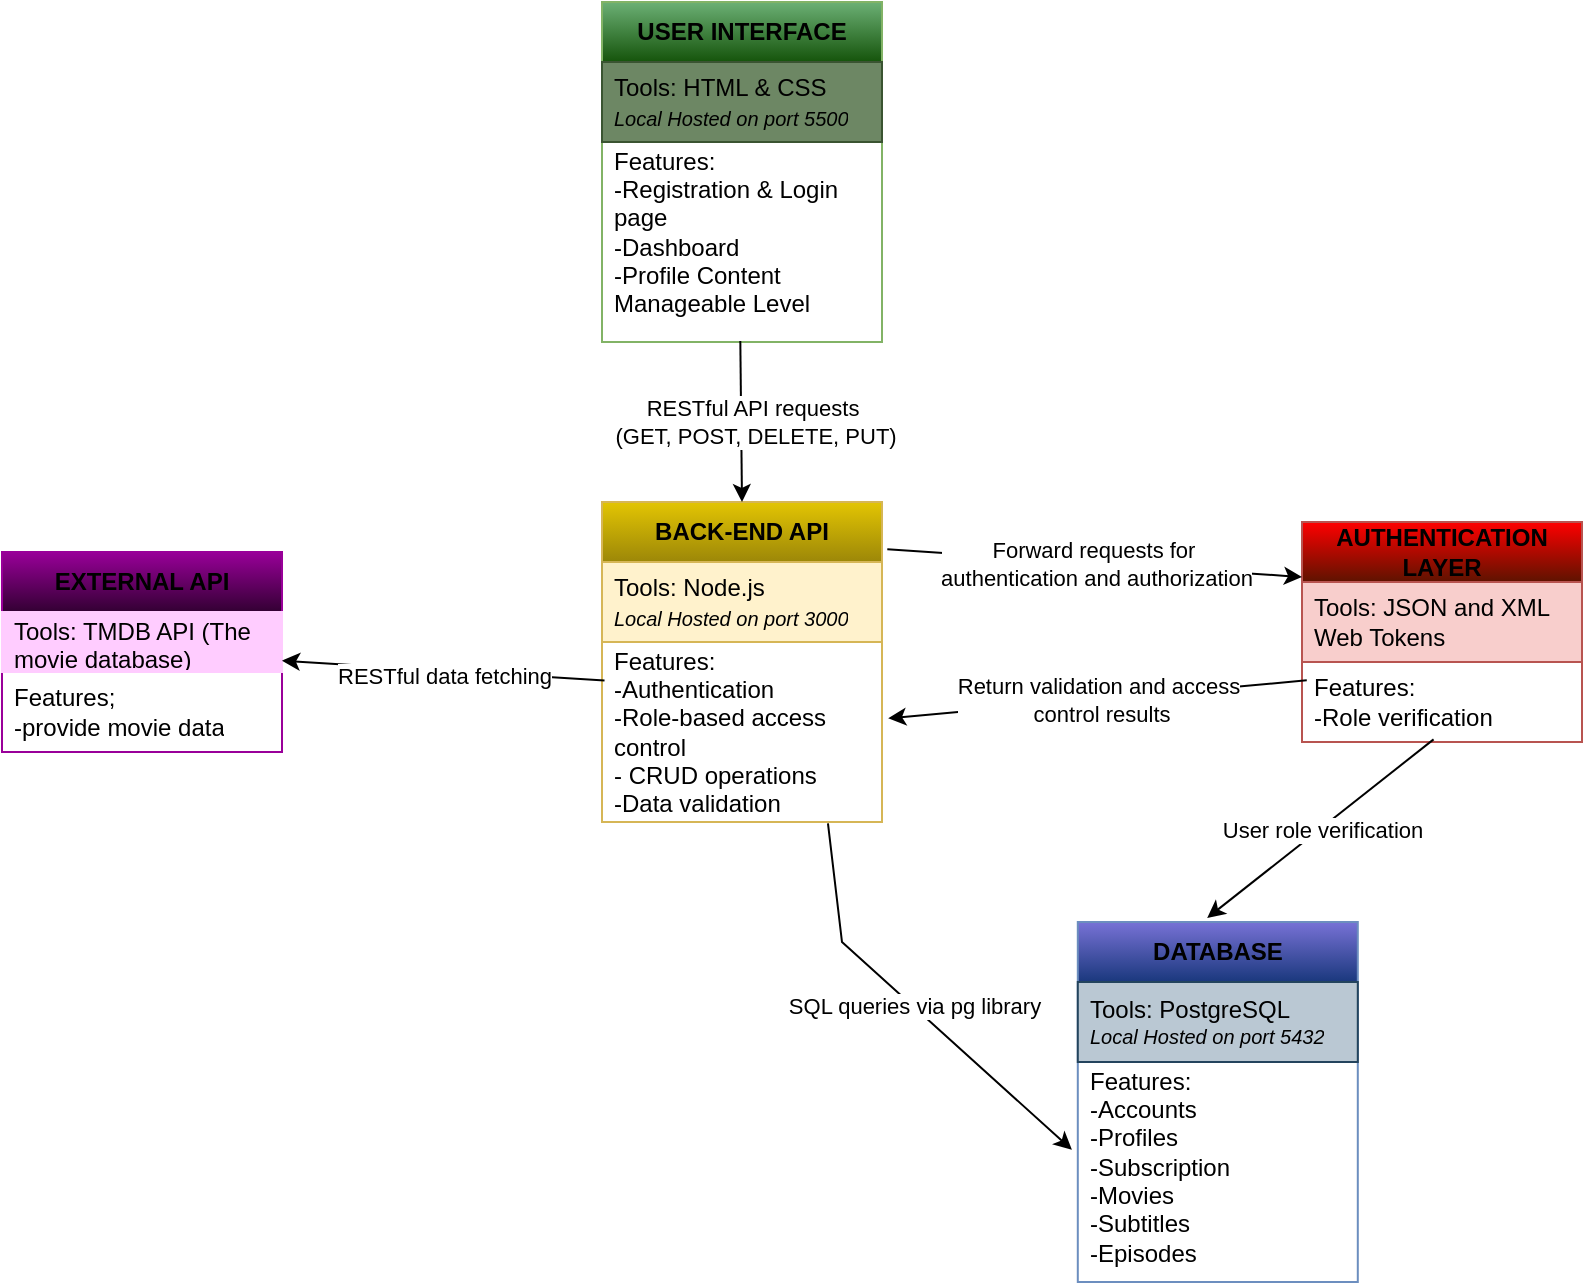 <mxfile version="24.7.17">
  <diagram name="Page-1" id="KEOBn_xRMPJSZYfgFPgV">
    <mxGraphModel dx="840" dy="497" grid="1" gridSize="10" guides="1" tooltips="1" connect="1" arrows="1" fold="1" page="1" pageScale="1" pageWidth="850" pageHeight="1100" math="0" shadow="0">
      <root>
        <mxCell id="0" />
        <mxCell id="1" parent="0" />
        <mxCell id="181EAxW_J127pjRtmNTi-1" value="USER INTERFACE" style="swimlane;fontStyle=1;childLayout=stackLayout;horizontal=1;startSize=30;horizontalStack=0;resizeParent=1;resizeParentMax=0;resizeLast=0;collapsible=1;marginBottom=0;whiteSpace=wrap;html=1;fillColor=#6CB075;gradientColor=#15540B;strokeColor=#82b366;" parent="1" vertex="1">
          <mxGeometry x="330" y="120" width="140" height="170" as="geometry" />
        </mxCell>
        <mxCell id="181EAxW_J127pjRtmNTi-2" value="&lt;font color=&quot;#000000&quot;&gt;Tools: HTML &amp;amp; CSS&lt;/font&gt;&lt;div&gt;&lt;font style=&quot;font-size: 10px;&quot; color=&quot;#000000&quot;&gt;&lt;i&gt;Local Hosted on port 5500&lt;/i&gt;&lt;/font&gt;&lt;/div&gt;" style="text;strokeColor=#3A5431;fillColor=#6d8764;align=left;verticalAlign=middle;spacingLeft=4;spacingRight=4;overflow=hidden;points=[[0,0.5],[1,0.5]];portConstraint=eastwest;rotatable=0;whiteSpace=wrap;html=1;fontColor=#ffffff;" parent="181EAxW_J127pjRtmNTi-1" vertex="1">
          <mxGeometry y="30" width="140" height="40" as="geometry" />
        </mxCell>
        <mxCell id="181EAxW_J127pjRtmNTi-3" value="Features:&amp;nbsp;&lt;div&gt;-Registration &amp;amp; Login page&lt;/div&gt;&lt;div&gt;-Dashboard&lt;/div&gt;&lt;div&gt;-Profile Content Manageable Level&lt;/div&gt;&lt;div&gt;&lt;br&gt;&lt;/div&gt;" style="text;strokeColor=none;fillColor=none;align=left;verticalAlign=middle;spacingLeft=4;spacingRight=4;overflow=hidden;points=[[0,0.5],[1,0.5]];portConstraint=eastwest;rotatable=0;whiteSpace=wrap;html=1;" parent="181EAxW_J127pjRtmNTi-1" vertex="1">
          <mxGeometry y="70" width="140" height="100" as="geometry" />
        </mxCell>
        <mxCell id="181EAxW_J127pjRtmNTi-6" value="&lt;b&gt;BACK-END API&lt;/b&gt;" style="swimlane;fontStyle=0;childLayout=stackLayout;horizontal=1;startSize=30;horizontalStack=0;resizeParent=1;resizeParentMax=0;resizeLast=0;collapsible=1;marginBottom=0;whiteSpace=wrap;html=1;fillColor=#E3C503;gradientColor=#9C8708;strokeColor=#d6b656;" parent="1" vertex="1">
          <mxGeometry x="330" y="370" width="140" height="160" as="geometry" />
        </mxCell>
        <mxCell id="181EAxW_J127pjRtmNTi-7" value="Tools: Node.js&lt;div&gt;&lt;font style=&quot;font-size: 10px;&quot;&gt;&lt;i&gt;Local Hosted on port 3000&lt;/i&gt;&lt;/font&gt;&lt;/div&gt;" style="text;strokeColor=#d6b656;fillColor=#fff2cc;align=left;verticalAlign=middle;spacingLeft=4;spacingRight=4;overflow=hidden;points=[[0,0.5],[1,0.5]];portConstraint=eastwest;rotatable=0;whiteSpace=wrap;html=1;fontColor=#000000;" parent="181EAxW_J127pjRtmNTi-6" vertex="1">
          <mxGeometry y="30" width="140" height="40" as="geometry" />
        </mxCell>
        <mxCell id="181EAxW_J127pjRtmNTi-8" value="Features:&amp;nbsp;&lt;div&gt;-Authentication&lt;/div&gt;&lt;div&gt;-Role-based access control&lt;/div&gt;&lt;div&gt;- CRUD operations&lt;/div&gt;&lt;div&gt;-Data validation&lt;/div&gt;&lt;div&gt;&lt;br&gt;&lt;/div&gt;" style="text;strokeColor=none;fillColor=none;align=left;verticalAlign=middle;spacingLeft=4;spacingRight=4;overflow=hidden;points=[[0,0.5],[1,0.5]];portConstraint=eastwest;rotatable=0;whiteSpace=wrap;html=1;" parent="181EAxW_J127pjRtmNTi-6" vertex="1">
          <mxGeometry y="70" width="140" height="90" as="geometry" />
        </mxCell>
        <mxCell id="181EAxW_J127pjRtmNTi-10" value="&lt;b&gt;DATABASE&lt;/b&gt;" style="swimlane;fontStyle=0;childLayout=stackLayout;horizontal=1;startSize=30;horizontalStack=0;resizeParent=1;resizeParentMax=0;resizeLast=0;collapsible=1;marginBottom=0;whiteSpace=wrap;html=1;fillColor=#7872D6;gradientColor=#1A387D;strokeColor=#6c8ebf;" parent="1" vertex="1">
          <mxGeometry x="567.9" y="580" width="140" height="180" as="geometry" />
        </mxCell>
        <mxCell id="181EAxW_J127pjRtmNTi-11" value="Tools: PostgreSQL&lt;div style=&quot;font-size: 10px;&quot;&gt;&lt;i&gt;Local Hosted on port 5432&lt;/i&gt;&lt;/div&gt;" style="text;strokeColor=#23445d;fillColor=#bac8d3;align=left;verticalAlign=middle;spacingLeft=4;spacingRight=4;overflow=hidden;points=[[0,0.5],[1,0.5]];portConstraint=eastwest;rotatable=0;whiteSpace=wrap;html=1;fontColor=#000000;" parent="181EAxW_J127pjRtmNTi-10" vertex="1">
          <mxGeometry y="30" width="140" height="40" as="geometry" />
        </mxCell>
        <mxCell id="181EAxW_J127pjRtmNTi-12" value="Features:&lt;div&gt;-Accounts&lt;/div&gt;&lt;div&gt;-Profiles&lt;/div&gt;&lt;div&gt;-Subscription&lt;/div&gt;&lt;div&gt;-Movies&lt;/div&gt;&lt;div&gt;-Subtitles&lt;/div&gt;&lt;div&gt;-Episodes&lt;/div&gt;&lt;div&gt;-&lt;/div&gt;" style="text;strokeColor=none;fillColor=none;align=left;verticalAlign=middle;spacingLeft=4;spacingRight=4;overflow=hidden;points=[[0,0.5],[1,0.5]];portConstraint=eastwest;rotatable=0;whiteSpace=wrap;html=1;" parent="181EAxW_J127pjRtmNTi-10" vertex="1">
          <mxGeometry y="70" width="140" height="110" as="geometry" />
        </mxCell>
        <mxCell id="181EAxW_J127pjRtmNTi-14" value="&lt;b&gt;EXTERNAL API&lt;/b&gt;" style="swimlane;fontStyle=0;childLayout=stackLayout;horizontal=1;startSize=30;horizontalStack=0;resizeParent=1;resizeParentMax=0;resizeLast=0;collapsible=1;marginBottom=0;whiteSpace=wrap;html=1;fillColor=#990099;gradientColor=#330033;strokeColor=#990099;" parent="1" vertex="1">
          <mxGeometry x="30" y="395" width="140" height="100" as="geometry" />
        </mxCell>
        <mxCell id="181EAxW_J127pjRtmNTi-15" value="Tools: TMDB API (The movie database)" style="text;strokeColor=#FFCCFF;fillColor=#FFCCFF;align=left;verticalAlign=middle;spacingLeft=4;spacingRight=4;overflow=hidden;points=[[0,0.5],[1,0.5]];portConstraint=eastwest;rotatable=0;whiteSpace=wrap;html=1;fontColor=#000000;" parent="181EAxW_J127pjRtmNTi-14" vertex="1">
          <mxGeometry y="30" width="140" height="30" as="geometry" />
        </mxCell>
        <mxCell id="181EAxW_J127pjRtmNTi-16" value="Features;&lt;div&gt;-provide movie data&lt;/div&gt;" style="text;strokeColor=none;fillColor=none;align=left;verticalAlign=middle;spacingLeft=4;spacingRight=4;overflow=hidden;points=[[0,0.5],[1,0.5]];portConstraint=eastwest;rotatable=0;whiteSpace=wrap;html=1;" parent="181EAxW_J127pjRtmNTi-14" vertex="1">
          <mxGeometry y="60" width="140" height="40" as="geometry" />
        </mxCell>
        <mxCell id="181EAxW_J127pjRtmNTi-18" value="&lt;b&gt;AUTHENTICATION LAYER&lt;/b&gt;" style="swimlane;fontStyle=0;childLayout=stackLayout;horizontal=1;startSize=30;horizontalStack=0;resizeParent=1;resizeParentMax=0;resizeLast=0;collapsible=1;marginBottom=0;whiteSpace=wrap;html=1;fillColor=#FF0000;gradientColor=#5E1300;strokeColor=#b85450;" parent="1" vertex="1">
          <mxGeometry x="680" y="380" width="140" height="110" as="geometry" />
        </mxCell>
        <mxCell id="181EAxW_J127pjRtmNTi-19" value="Tools: JSON and XML Web Tokens" style="text;strokeColor=#b85450;fillColor=#f8cecc;align=left;verticalAlign=middle;spacingLeft=4;spacingRight=4;overflow=hidden;points=[[0,0.5],[1,0.5]];portConstraint=eastwest;rotatable=0;whiteSpace=wrap;html=1;fontColor=#000000;" parent="181EAxW_J127pjRtmNTi-18" vertex="1">
          <mxGeometry y="30" width="140" height="40" as="geometry" />
        </mxCell>
        <mxCell id="181EAxW_J127pjRtmNTi-20" value="Features:&lt;div&gt;-Role verification&lt;/div&gt;" style="text;strokeColor=none;fillColor=none;align=left;verticalAlign=middle;spacingLeft=4;spacingRight=4;overflow=hidden;points=[[0,0.5],[1,0.5]];portConstraint=eastwest;rotatable=0;whiteSpace=wrap;html=1;" parent="181EAxW_J127pjRtmNTi-18" vertex="1">
          <mxGeometry y="70" width="140" height="40" as="geometry" />
        </mxCell>
        <mxCell id="181EAxW_J127pjRtmNTi-35" value="" style="endArrow=classic;html=1;rounded=0;entryX=-0.021;entryY=0.399;entryDx=0;entryDy=0;entryPerimeter=0;exitX=0.807;exitY=1.008;exitDx=0;exitDy=0;exitPerimeter=0;" parent="1" source="181EAxW_J127pjRtmNTi-8" target="181EAxW_J127pjRtmNTi-12" edge="1">
          <mxGeometry relative="1" as="geometry">
            <mxPoint x="507.9" y="480" as="sourcePoint" />
            <mxPoint x="607.9" y="480" as="targetPoint" />
            <Array as="points">
              <mxPoint x="450" y="590" />
            </Array>
          </mxGeometry>
        </mxCell>
        <mxCell id="181EAxW_J127pjRtmNTi-36" value="SQL queries via pg library" style="edgeLabel;resizable=0;html=1;;align=center;verticalAlign=middle;" parent="181EAxW_J127pjRtmNTi-35" connectable="0" vertex="1">
          <mxGeometry relative="1" as="geometry" />
        </mxCell>
        <mxCell id="181EAxW_J127pjRtmNTi-38" value="" style="endArrow=classic;html=1;rounded=0;exitX=0.494;exitY=0.995;exitDx=0;exitDy=0;exitPerimeter=0;entryX=0.5;entryY=0;entryDx=0;entryDy=0;" parent="1" source="181EAxW_J127pjRtmNTi-3" target="181EAxW_J127pjRtmNTi-6" edge="1">
          <mxGeometry relative="1" as="geometry">
            <mxPoint x="407.9" y="340" as="sourcePoint" />
            <mxPoint x="507.9" y="340" as="targetPoint" />
          </mxGeometry>
        </mxCell>
        <mxCell id="181EAxW_J127pjRtmNTi-39" value="RESTful API requests&lt;div&gt;&amp;nbsp;(GET, POST, DELETE, PUT)&lt;/div&gt;" style="edgeLabel;resizable=0;html=1;;align=center;verticalAlign=middle;" parent="181EAxW_J127pjRtmNTi-38" connectable="0" vertex="1">
          <mxGeometry relative="1" as="geometry">
            <mxPoint x="5" as="offset" />
          </mxGeometry>
        </mxCell>
        <mxCell id="181EAxW_J127pjRtmNTi-40" value="" style="endArrow=classic;html=1;rounded=0;exitX=0.009;exitY=0.214;exitDx=0;exitDy=0;exitPerimeter=0;" parent="1" source="181EAxW_J127pjRtmNTi-8" target="181EAxW_J127pjRtmNTi-14" edge="1">
          <mxGeometry relative="1" as="geometry">
            <mxPoint x="377.9" y="460" as="sourcePoint" />
            <mxPoint x="200.0" y="403.87" as="targetPoint" />
          </mxGeometry>
        </mxCell>
        <mxCell id="181EAxW_J127pjRtmNTi-41" value="RESTful data fetching&lt;div&gt;&lt;br&gt;&lt;/div&gt;" style="edgeLabel;resizable=0;html=1;;align=center;verticalAlign=middle;" parent="181EAxW_J127pjRtmNTi-40" connectable="0" vertex="1">
          <mxGeometry relative="1" as="geometry">
            <mxPoint y="9" as="offset" />
          </mxGeometry>
        </mxCell>
        <mxCell id="181EAxW_J127pjRtmNTi-43" value="" style="endArrow=classic;html=1;rounded=0;entryX=0;entryY=0.25;entryDx=0;entryDy=0;exitX=1.019;exitY=0.148;exitDx=0;exitDy=0;exitPerimeter=0;" parent="1" source="181EAxW_J127pjRtmNTi-6" target="181EAxW_J127pjRtmNTi-18" edge="1">
          <mxGeometry relative="1" as="geometry">
            <mxPoint x="507.9" y="420" as="sourcePoint" />
            <mxPoint x="607.9" y="420" as="targetPoint" />
          </mxGeometry>
        </mxCell>
        <mxCell id="181EAxW_J127pjRtmNTi-44" value="Forward requests for&amp;nbsp;&lt;div&gt;authentication and authorization&lt;/div&gt;" style="edgeLabel;resizable=0;html=1;;align=center;verticalAlign=middle;" parent="181EAxW_J127pjRtmNTi-43" connectable="0" vertex="1">
          <mxGeometry relative="1" as="geometry" />
        </mxCell>
        <mxCell id="181EAxW_J127pjRtmNTi-45" value="" style="endArrow=classic;html=1;rounded=0;entryX=0.462;entryY=-0.011;entryDx=0;entryDy=0;entryPerimeter=0;exitX=0.47;exitY=0.967;exitDx=0;exitDy=0;exitPerimeter=0;" parent="1" source="181EAxW_J127pjRtmNTi-20" target="181EAxW_J127pjRtmNTi-10" edge="1">
          <mxGeometry relative="1" as="geometry">
            <mxPoint x="692.9" y="420" as="sourcePoint" />
            <mxPoint x="757.9" y="450" as="targetPoint" />
          </mxGeometry>
        </mxCell>
        <mxCell id="181EAxW_J127pjRtmNTi-46" value="User role verification" style="edgeLabel;resizable=0;html=1;;align=center;verticalAlign=middle;" parent="181EAxW_J127pjRtmNTi-45" connectable="0" vertex="1">
          <mxGeometry relative="1" as="geometry" />
        </mxCell>
        <mxCell id="181EAxW_J127pjRtmNTi-48" value="" style="endArrow=classic;html=1;rounded=0;exitX=0.017;exitY=0.229;exitDx=0;exitDy=0;exitPerimeter=0;entryX=1.022;entryY=0.424;entryDx=0;entryDy=0;entryPerimeter=0;" parent="1" source="181EAxW_J127pjRtmNTi-20" target="181EAxW_J127pjRtmNTi-8" edge="1">
          <mxGeometry relative="1" as="geometry">
            <mxPoint x="540" y="454.57" as="sourcePoint" />
            <mxPoint x="640" y="454.57" as="targetPoint" />
          </mxGeometry>
        </mxCell>
        <mxCell id="181EAxW_J127pjRtmNTi-49" value="Return validation and access&lt;div&gt;&amp;nbsp;control results&lt;/div&gt;" style="edgeLabel;resizable=0;html=1;;align=center;verticalAlign=middle;" parent="181EAxW_J127pjRtmNTi-48" connectable="0" vertex="1">
          <mxGeometry relative="1" as="geometry" />
        </mxCell>
      </root>
    </mxGraphModel>
  </diagram>
</mxfile>
